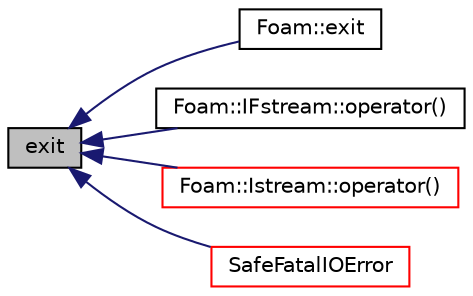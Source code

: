 digraph "exit"
{
  bgcolor="transparent";
  edge [fontname="Helvetica",fontsize="10",labelfontname="Helvetica",labelfontsize="10"];
  node [fontname="Helvetica",fontsize="10",shape=record];
  rankdir="LR";
  Node1 [label="exit",height=0.2,width=0.4,color="black", fillcolor="grey75", style="filled", fontcolor="black"];
  Node1 -> Node2 [dir="back",color="midnightblue",fontsize="10",style="solid",fontname="Helvetica"];
  Node2 [label="Foam::exit",height=0.2,width=0.4,color="black",URL="$a10758.html#a678f290932b0bd491da283be98f5826a"];
  Node1 -> Node3 [dir="back",color="midnightblue",fontsize="10",style="solid",fontname="Helvetica"];
  Node3 [label="Foam::IFstream::operator()",height=0.2,width=0.4,color="black",URL="$a01033.html#a4b12445168d89f95540b33fd00b59531",tooltip="Return a non-const reference to const IFstream. "];
  Node1 -> Node4 [dir="back",color="midnightblue",fontsize="10",style="solid",fontname="Helvetica"];
  Node4 [label="Foam::Istream::operator()",height=0.2,width=0.4,color="red",URL="$a01201.html#aca4a4a1786de66d40381fc3e3d391a03",tooltip="Return a non-const reference to const Istream. "];
  Node1 -> Node5 [dir="back",color="midnightblue",fontsize="10",style="solid",fontname="Helvetica"];
  Node5 [label="SafeFatalIOError",height=0.2,width=0.4,color="red",URL="$a01175.html#a2587907b4e929cdc3e1e17ef88318c77",tooltip="Print basic message and exit. Uses cerr if streams not constructed. "];
}
